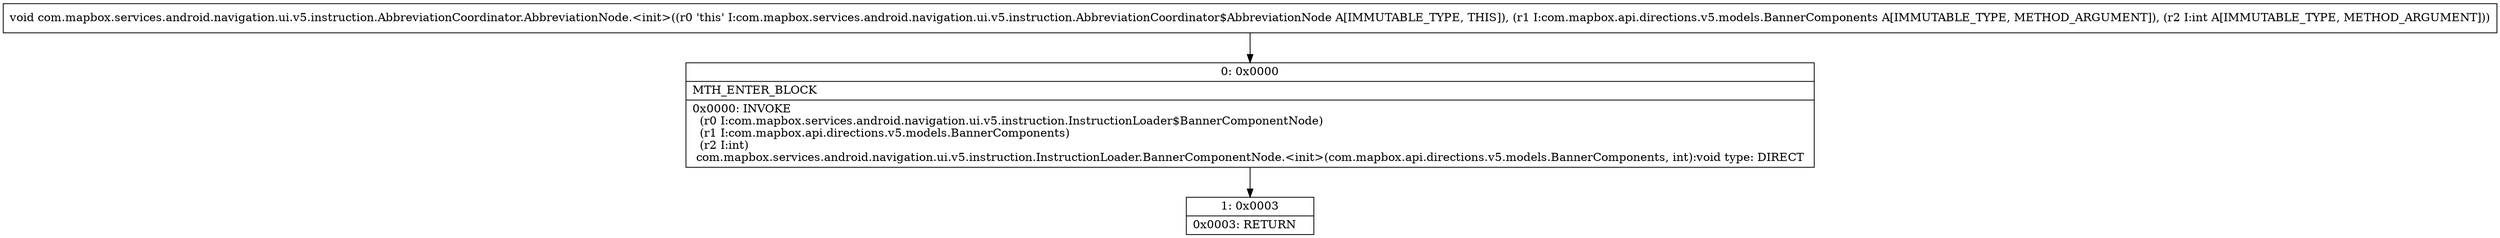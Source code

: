 digraph "CFG forcom.mapbox.services.android.navigation.ui.v5.instruction.AbbreviationCoordinator.AbbreviationNode.\<init\>(Lcom\/mapbox\/api\/directions\/v5\/models\/BannerComponents;I)V" {
Node_0 [shape=record,label="{0\:\ 0x0000|MTH_ENTER_BLOCK\l|0x0000: INVOKE  \l  (r0 I:com.mapbox.services.android.navigation.ui.v5.instruction.InstructionLoader$BannerComponentNode)\l  (r1 I:com.mapbox.api.directions.v5.models.BannerComponents)\l  (r2 I:int)\l com.mapbox.services.android.navigation.ui.v5.instruction.InstructionLoader.BannerComponentNode.\<init\>(com.mapbox.api.directions.v5.models.BannerComponents, int):void type: DIRECT \l}"];
Node_1 [shape=record,label="{1\:\ 0x0003|0x0003: RETURN   \l}"];
MethodNode[shape=record,label="{void com.mapbox.services.android.navigation.ui.v5.instruction.AbbreviationCoordinator.AbbreviationNode.\<init\>((r0 'this' I:com.mapbox.services.android.navigation.ui.v5.instruction.AbbreviationCoordinator$AbbreviationNode A[IMMUTABLE_TYPE, THIS]), (r1 I:com.mapbox.api.directions.v5.models.BannerComponents A[IMMUTABLE_TYPE, METHOD_ARGUMENT]), (r2 I:int A[IMMUTABLE_TYPE, METHOD_ARGUMENT])) }"];
MethodNode -> Node_0;
Node_0 -> Node_1;
}

